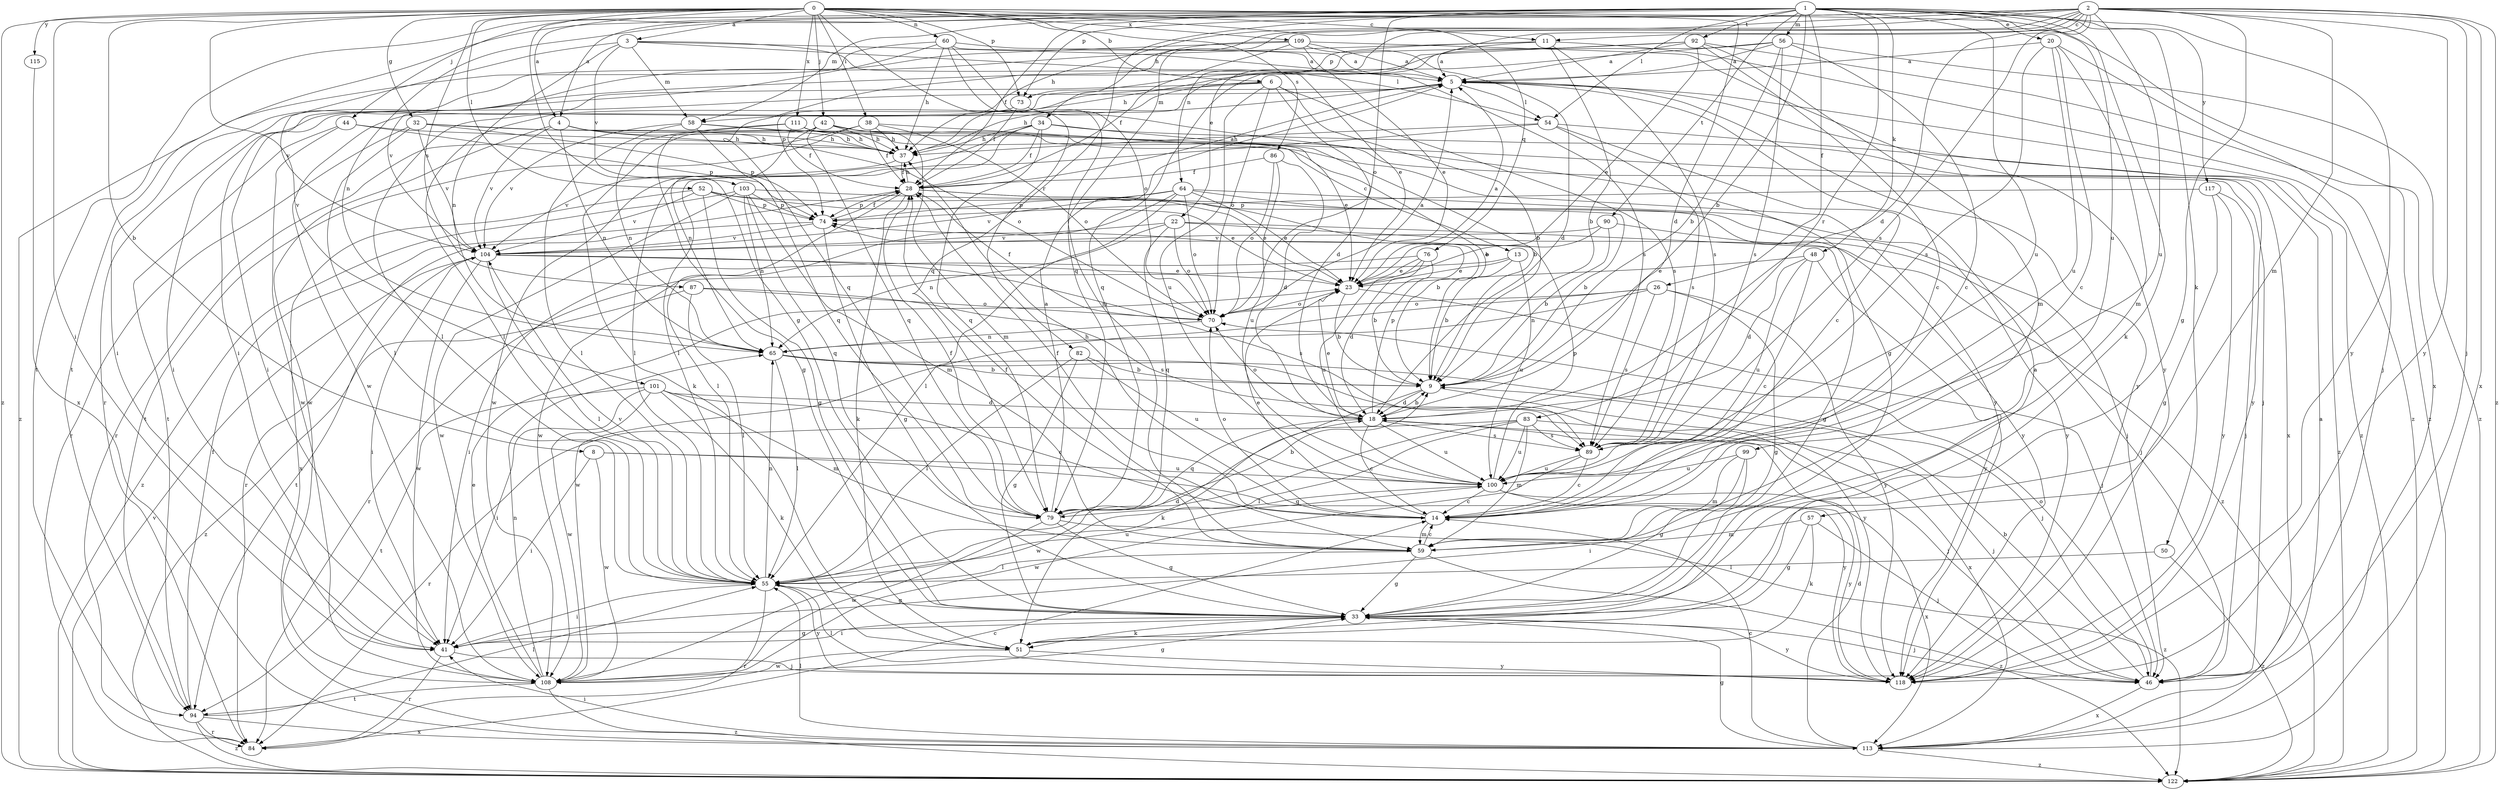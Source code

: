strict digraph  {
0;
1;
2;
3;
4;
5;
6;
8;
9;
11;
13;
14;
18;
20;
22;
23;
26;
28;
32;
33;
34;
37;
38;
41;
42;
44;
46;
48;
50;
51;
52;
54;
55;
56;
57;
58;
59;
60;
64;
65;
70;
73;
74;
76;
79;
82;
83;
84;
86;
87;
89;
90;
92;
94;
99;
100;
101;
103;
104;
108;
109;
111;
113;
115;
117;
118;
122;
0 -> 3  [label=a];
0 -> 4  [label=a];
0 -> 6  [label=b];
0 -> 8  [label=b];
0 -> 11  [label=c];
0 -> 18  [label=d];
0 -> 32  [label=g];
0 -> 33  [label=g];
0 -> 38  [label=i];
0 -> 41  [label=i];
0 -> 42  [label=j];
0 -> 52  [label=l];
0 -> 60  [label=n];
0 -> 73  [label=p];
0 -> 76  [label=q];
0 -> 82  [label=r];
0 -> 86  [label=s];
0 -> 87  [label=s];
0 -> 101  [label=v];
0 -> 109  [label=x];
0 -> 111  [label=x];
0 -> 113  [label=x];
0 -> 115  [label=y];
0 -> 122  [label=z];
1 -> 4  [label=a];
1 -> 9  [label=b];
1 -> 20  [label=e];
1 -> 26  [label=f];
1 -> 28  [label=f];
1 -> 44  [label=j];
1 -> 48  [label=k];
1 -> 50  [label=k];
1 -> 51  [label=k];
1 -> 54  [label=l];
1 -> 56  [label=m];
1 -> 70  [label=o];
1 -> 73  [label=p];
1 -> 79  [label=q];
1 -> 83  [label=r];
1 -> 90  [label=t];
1 -> 92  [label=t];
1 -> 94  [label=t];
1 -> 99  [label=u];
1 -> 100  [label=u];
1 -> 117  [label=y];
1 -> 118  [label=y];
2 -> 11  [label=c];
2 -> 18  [label=d];
2 -> 22  [label=e];
2 -> 33  [label=g];
2 -> 34  [label=h];
2 -> 37  [label=h];
2 -> 46  [label=j];
2 -> 57  [label=m];
2 -> 58  [label=m];
2 -> 64  [label=n];
2 -> 65  [label=n];
2 -> 79  [label=q];
2 -> 89  [label=s];
2 -> 94  [label=t];
2 -> 100  [label=u];
2 -> 113  [label=x];
2 -> 118  [label=y];
2 -> 122  [label=z];
3 -> 5  [label=a];
3 -> 23  [label=e];
3 -> 54  [label=l];
3 -> 58  [label=m];
3 -> 65  [label=n];
3 -> 103  [label=v];
3 -> 104  [label=v];
4 -> 13  [label=c];
4 -> 37  [label=h];
4 -> 65  [label=n];
4 -> 70  [label=o];
4 -> 104  [label=v];
4 -> 108  [label=w];
5 -> 37  [label=h];
5 -> 41  [label=i];
5 -> 54  [label=l];
5 -> 108  [label=w];
5 -> 118  [label=y];
5 -> 122  [label=z];
6 -> 9  [label=b];
6 -> 18  [label=d];
6 -> 41  [label=i];
6 -> 55  [label=l];
6 -> 58  [label=m];
6 -> 70  [label=o];
6 -> 89  [label=s];
6 -> 100  [label=u];
8 -> 41  [label=i];
8 -> 100  [label=u];
8 -> 108  [label=w];
8 -> 118  [label=y];
9 -> 18  [label=d];
9 -> 51  [label=k];
9 -> 113  [label=x];
11 -> 5  [label=a];
11 -> 9  [label=b];
11 -> 41  [label=i];
11 -> 73  [label=p];
11 -> 89  [label=s];
11 -> 122  [label=z];
13 -> 9  [label=b];
13 -> 23  [label=e];
13 -> 84  [label=r];
13 -> 100  [label=u];
14 -> 23  [label=e];
14 -> 28  [label=f];
14 -> 37  [label=h];
14 -> 59  [label=m];
14 -> 70  [label=o];
18 -> 9  [label=b];
18 -> 14  [label=c];
18 -> 23  [label=e];
18 -> 46  [label=j];
18 -> 70  [label=o];
18 -> 74  [label=p];
18 -> 79  [label=q];
18 -> 89  [label=s];
18 -> 100  [label=u];
20 -> 5  [label=a];
20 -> 14  [label=c];
20 -> 46  [label=j];
20 -> 59  [label=m];
20 -> 89  [label=s];
20 -> 100  [label=u];
22 -> 33  [label=g];
22 -> 65  [label=n];
22 -> 70  [label=o];
22 -> 79  [label=q];
22 -> 104  [label=v];
22 -> 122  [label=z];
23 -> 5  [label=a];
23 -> 9  [label=b];
23 -> 46  [label=j];
23 -> 70  [label=o];
26 -> 33  [label=g];
26 -> 65  [label=n];
26 -> 70  [label=o];
26 -> 89  [label=s];
26 -> 108  [label=w];
26 -> 118  [label=y];
28 -> 5  [label=a];
28 -> 9  [label=b];
28 -> 23  [label=e];
28 -> 37  [label=h];
28 -> 51  [label=k];
28 -> 55  [label=l];
28 -> 74  [label=p];
32 -> 37  [label=h];
32 -> 55  [label=l];
32 -> 74  [label=p];
32 -> 84  [label=r];
32 -> 104  [label=v];
32 -> 118  [label=y];
33 -> 41  [label=i];
33 -> 46  [label=j];
33 -> 51  [label=k];
33 -> 118  [label=y];
34 -> 28  [label=f];
34 -> 37  [label=h];
34 -> 55  [label=l];
34 -> 79  [label=q];
34 -> 108  [label=w];
34 -> 113  [label=x];
34 -> 118  [label=y];
37 -> 28  [label=f];
37 -> 104  [label=v];
38 -> 23  [label=e];
38 -> 28  [label=f];
38 -> 37  [label=h];
38 -> 70  [label=o];
38 -> 84  [label=r];
38 -> 94  [label=t];
41 -> 33  [label=g];
41 -> 46  [label=j];
41 -> 84  [label=r];
42 -> 9  [label=b];
42 -> 37  [label=h];
42 -> 51  [label=k];
42 -> 59  [label=m];
42 -> 65  [label=n];
42 -> 79  [label=q];
44 -> 37  [label=h];
44 -> 74  [label=p];
44 -> 94  [label=t];
44 -> 108  [label=w];
46 -> 9  [label=b];
46 -> 70  [label=o];
46 -> 113  [label=x];
48 -> 14  [label=c];
48 -> 18  [label=d];
48 -> 23  [label=e];
48 -> 100  [label=u];
48 -> 118  [label=y];
50 -> 55  [label=l];
50 -> 122  [label=z];
51 -> 5  [label=a];
51 -> 108  [label=w];
51 -> 118  [label=y];
52 -> 23  [label=e];
52 -> 33  [label=g];
52 -> 74  [label=p];
52 -> 104  [label=v];
52 -> 113  [label=x];
52 -> 118  [label=y];
54 -> 14  [label=c];
54 -> 37  [label=h];
54 -> 55  [label=l];
54 -> 89  [label=s];
54 -> 122  [label=z];
55 -> 18  [label=d];
55 -> 33  [label=g];
55 -> 41  [label=i];
55 -> 65  [label=n];
55 -> 84  [label=r];
55 -> 100  [label=u];
55 -> 104  [label=v];
55 -> 118  [label=y];
56 -> 5  [label=a];
56 -> 9  [label=b];
56 -> 14  [label=c];
56 -> 74  [label=p];
56 -> 79  [label=q];
56 -> 89  [label=s];
56 -> 122  [label=z];
57 -> 33  [label=g];
57 -> 46  [label=j];
57 -> 51  [label=k];
57 -> 59  [label=m];
58 -> 37  [label=h];
58 -> 46  [label=j];
58 -> 55  [label=l];
58 -> 79  [label=q];
58 -> 104  [label=v];
59 -> 14  [label=c];
59 -> 28  [label=f];
59 -> 33  [label=g];
59 -> 55  [label=l];
59 -> 122  [label=z];
60 -> 5  [label=a];
60 -> 37  [label=h];
60 -> 59  [label=m];
60 -> 70  [label=o];
60 -> 89  [label=s];
60 -> 104  [label=v];
60 -> 122  [label=z];
64 -> 9  [label=b];
64 -> 23  [label=e];
64 -> 55  [label=l];
64 -> 70  [label=o];
64 -> 74  [label=p];
64 -> 104  [label=v];
64 -> 108  [label=w];
64 -> 118  [label=y];
65 -> 9  [label=b];
65 -> 46  [label=j];
65 -> 55  [label=l];
65 -> 118  [label=y];
70 -> 5  [label=a];
70 -> 28  [label=f];
70 -> 65  [label=n];
73 -> 28  [label=f];
73 -> 33  [label=g];
73 -> 55  [label=l];
74 -> 28  [label=f];
74 -> 33  [label=g];
74 -> 84  [label=r];
74 -> 104  [label=v];
76 -> 9  [label=b];
76 -> 18  [label=d];
76 -> 23  [label=e];
76 -> 41  [label=i];
76 -> 100  [label=u];
79 -> 5  [label=a];
79 -> 9  [label=b];
79 -> 28  [label=f];
79 -> 33  [label=g];
79 -> 108  [label=w];
79 -> 122  [label=z];
82 -> 9  [label=b];
82 -> 33  [label=g];
82 -> 55  [label=l];
82 -> 100  [label=u];
83 -> 46  [label=j];
83 -> 55  [label=l];
83 -> 59  [label=m];
83 -> 84  [label=r];
83 -> 89  [label=s];
83 -> 100  [label=u];
83 -> 108  [label=w];
84 -> 14  [label=c];
86 -> 18  [label=d];
86 -> 28  [label=f];
86 -> 70  [label=o];
86 -> 100  [label=u];
87 -> 55  [label=l];
87 -> 70  [label=o];
87 -> 89  [label=s];
87 -> 122  [label=z];
89 -> 14  [label=c];
89 -> 100  [label=u];
89 -> 108  [label=w];
90 -> 9  [label=b];
90 -> 23  [label=e];
90 -> 46  [label=j];
90 -> 104  [label=v];
92 -> 5  [label=a];
92 -> 14  [label=c];
92 -> 23  [label=e];
92 -> 37  [label=h];
92 -> 59  [label=m];
92 -> 84  [label=r];
92 -> 122  [label=z];
94 -> 28  [label=f];
94 -> 55  [label=l];
94 -> 84  [label=r];
94 -> 113  [label=x];
94 -> 122  [label=z];
99 -> 33  [label=g];
99 -> 41  [label=i];
99 -> 59  [label=m];
99 -> 100  [label=u];
100 -> 14  [label=c];
100 -> 74  [label=p];
100 -> 79  [label=q];
100 -> 113  [label=x];
100 -> 118  [label=y];
101 -> 14  [label=c];
101 -> 18  [label=d];
101 -> 41  [label=i];
101 -> 51  [label=k];
101 -> 59  [label=m];
101 -> 94  [label=t];
101 -> 108  [label=w];
103 -> 46  [label=j];
103 -> 59  [label=m];
103 -> 65  [label=n];
103 -> 74  [label=p];
103 -> 79  [label=q];
103 -> 108  [label=w];
103 -> 122  [label=z];
104 -> 23  [label=e];
104 -> 41  [label=i];
104 -> 55  [label=l];
104 -> 89  [label=s];
104 -> 94  [label=t];
104 -> 108  [label=w];
108 -> 23  [label=e];
108 -> 33  [label=g];
108 -> 65  [label=n];
108 -> 94  [label=t];
108 -> 122  [label=z];
109 -> 5  [label=a];
109 -> 18  [label=d];
109 -> 23  [label=e];
109 -> 28  [label=f];
109 -> 41  [label=i];
109 -> 79  [label=q];
109 -> 118  [label=y];
111 -> 9  [label=b];
111 -> 28  [label=f];
111 -> 33  [label=g];
111 -> 37  [label=h];
111 -> 65  [label=n];
113 -> 5  [label=a];
113 -> 14  [label=c];
113 -> 18  [label=d];
113 -> 33  [label=g];
113 -> 41  [label=i];
113 -> 55  [label=l];
113 -> 122  [label=z];
115 -> 113  [label=x];
117 -> 33  [label=g];
117 -> 46  [label=j];
117 -> 74  [label=p];
117 -> 118  [label=y];
118 -> 55  [label=l];
122 -> 104  [label=v];
}
